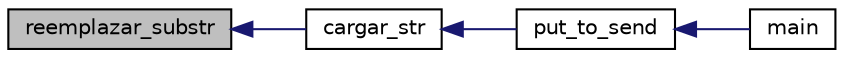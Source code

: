 digraph "reemplazar_substr"
{
  edge [fontname="Helvetica",fontsize="10",labelfontname="Helvetica",labelfontsize="10"];
  node [fontname="Helvetica",fontsize="10",shape=record];
  rankdir="LR";
  Node1 [label="reemplazar_substr",height=0.2,width=0.4,color="black", fillcolor="grey75", style="filled", fontcolor="black"];
  Node1 -> Node2 [dir="back",color="midnightblue",fontsize="10",style="solid",fontname="Helvetica"];
  Node2 [label="cargar_str",height=0.2,width=0.4,color="black", fillcolor="white", style="filled",URL="$de/d70/servidor_8c.html#afd875fc67e478d86027f8dfedb225c7c",tooltip="Carga string. "];
  Node2 -> Node3 [dir="back",color="midnightblue",fontsize="10",style="solid",fontname="Helvetica"];
  Node3 [label="put_to_send",height=0.2,width=0.4,color="black", fillcolor="white", style="filled",URL="$de/d70/servidor_8c.html#af79855fb2fe56f15a8e37e3d9452c7fb",tooltip="Prepara envio. "];
  Node3 -> Node4 [dir="back",color="midnightblue",fontsize="10",style="solid",fontname="Helvetica"];
  Node4 [label="main",height=0.2,width=0.4,color="black", fillcolor="white", style="filled",URL="$dc/d66/Probador_8c.html#ae66f6b31b5ad750f1fe042a706a4e3d4"];
}
